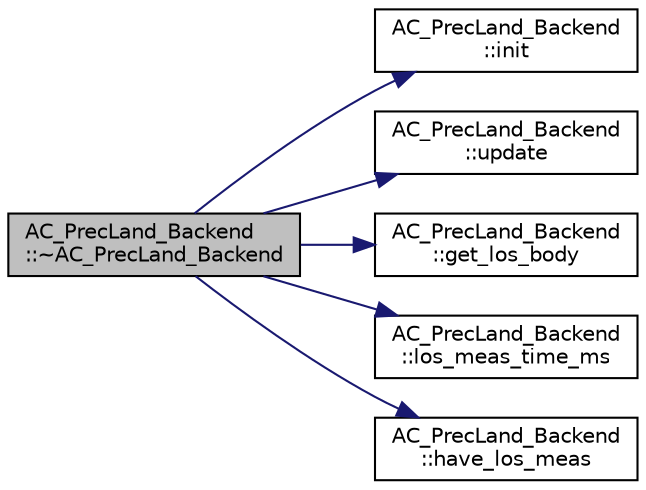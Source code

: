 digraph "AC_PrecLand_Backend::~AC_PrecLand_Backend"
{
 // INTERACTIVE_SVG=YES
  edge [fontname="Helvetica",fontsize="10",labelfontname="Helvetica",labelfontsize="10"];
  node [fontname="Helvetica",fontsize="10",shape=record];
  rankdir="LR";
  Node1 [label="AC_PrecLand_Backend\l::~AC_PrecLand_Backend",height=0.2,width=0.4,color="black", fillcolor="grey75", style="filled", fontcolor="black"];
  Node1 -> Node2 [color="midnightblue",fontsize="10",style="solid",fontname="Helvetica"];
  Node2 [label="AC_PrecLand_Backend\l::init",height=0.2,width=0.4,color="black", fillcolor="white", style="filled",URL="$classAC__PrecLand__Backend.html#a058cf77f9b19273e8516cc992d943126"];
  Node1 -> Node3 [color="midnightblue",fontsize="10",style="solid",fontname="Helvetica"];
  Node3 [label="AC_PrecLand_Backend\l::update",height=0.2,width=0.4,color="black", fillcolor="white", style="filled",URL="$classAC__PrecLand__Backend.html#ae36eed6b6a42c874f20f5140afc837ff"];
  Node1 -> Node4 [color="midnightblue",fontsize="10",style="solid",fontname="Helvetica"];
  Node4 [label="AC_PrecLand_Backend\l::get_los_body",height=0.2,width=0.4,color="black", fillcolor="white", style="filled",URL="$classAC__PrecLand__Backend.html#a9760df586efebfa276d6a1022972ca91"];
  Node1 -> Node5 [color="midnightblue",fontsize="10",style="solid",fontname="Helvetica"];
  Node5 [label="AC_PrecLand_Backend\l::los_meas_time_ms",height=0.2,width=0.4,color="black", fillcolor="white", style="filled",URL="$classAC__PrecLand__Backend.html#a89f250bff1bb56fa6b4c0588c06a09ad"];
  Node1 -> Node6 [color="midnightblue",fontsize="10",style="solid",fontname="Helvetica"];
  Node6 [label="AC_PrecLand_Backend\l::have_los_meas",height=0.2,width=0.4,color="black", fillcolor="white", style="filled",URL="$classAC__PrecLand__Backend.html#afebbcfc9f35cf90d562b26bc10d4a9d2"];
}
